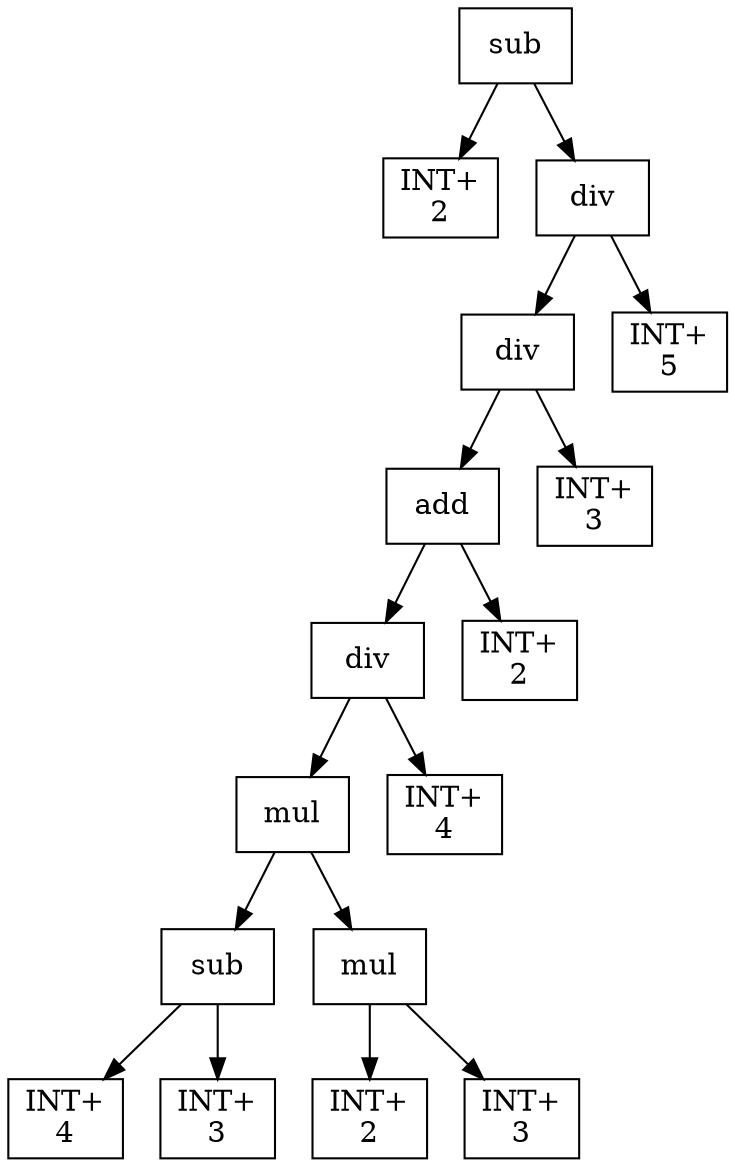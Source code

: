 digraph expr {
  node [shape=box];
  n1 [label="sub"];
  n2 [label="INT+\n2"];
  n3 [label="div"];
  n4 [label="div"];
  n5 [label="add"];
  n6 [label="div"];
  n7 [label="mul"];
  n8 [label="sub"];
  n9 [label="INT+\n4"];
  n10 [label="INT+\n3"];
  n8 -> n9;
  n8 -> n10;
  n11 [label="mul"];
  n12 [label="INT+\n2"];
  n13 [label="INT+\n3"];
  n11 -> n12;
  n11 -> n13;
  n7 -> n8;
  n7 -> n11;
  n14 [label="INT+\n4"];
  n6 -> n7;
  n6 -> n14;
  n15 [label="INT+\n2"];
  n5 -> n6;
  n5 -> n15;
  n16 [label="INT+\n3"];
  n4 -> n5;
  n4 -> n16;
  n17 [label="INT+\n5"];
  n3 -> n4;
  n3 -> n17;
  n1 -> n2;
  n1 -> n3;
}
